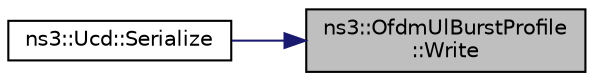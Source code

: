 digraph "ns3::OfdmUlBurstProfile::Write"
{
 // LATEX_PDF_SIZE
  edge [fontname="Helvetica",fontsize="10",labelfontname="Helvetica",labelfontsize="10"];
  node [fontname="Helvetica",fontsize="10",shape=record];
  rankdir="RL";
  Node1 [label="ns3::OfdmUlBurstProfile\l::Write",height=0.2,width=0.4,color="black", fillcolor="grey75", style="filled", fontcolor="black",tooltip="Write item."];
  Node1 -> Node2 [dir="back",color="midnightblue",fontsize="10",style="solid",fontname="Helvetica"];
  Node2 [label="ns3::Ucd::Serialize",height=0.2,width=0.4,color="black", fillcolor="white", style="filled",URL="$classns3_1_1_ucd.html#a94822bd4528f8fbb133460d726e808cb",tooltip=" "];
}
